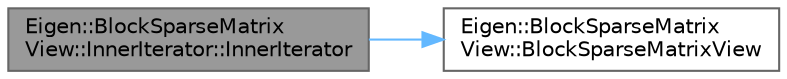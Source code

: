 digraph "Eigen::BlockSparseMatrixView::InnerIterator::InnerIterator"
{
 // LATEX_PDF_SIZE
  bgcolor="transparent";
  edge [fontname=Helvetica,fontsize=10,labelfontname=Helvetica,labelfontsize=10];
  node [fontname=Helvetica,fontsize=10,shape=box,height=0.2,width=0.4];
  rankdir="LR";
  Node1 [id="Node000001",label="Eigen::BlockSparseMatrix\lView::InnerIterator::InnerIterator",height=0.2,width=0.4,color="gray40", fillcolor="grey60", style="filled", fontcolor="black",tooltip=" "];
  Node1 -> Node2 [id="edge1_Node000001_Node000002",color="steelblue1",style="solid",tooltip=" "];
  Node2 [id="Node000002",label="Eigen::BlockSparseMatrix\lView::BlockSparseMatrixView",height=0.2,width=0.4,color="grey40", fillcolor="white", style="filled",URL="$class_eigen_1_1_block_sparse_matrix_view.html#a6046a9e9ead74f7b938eab1dd2621163",tooltip=" "];
}
